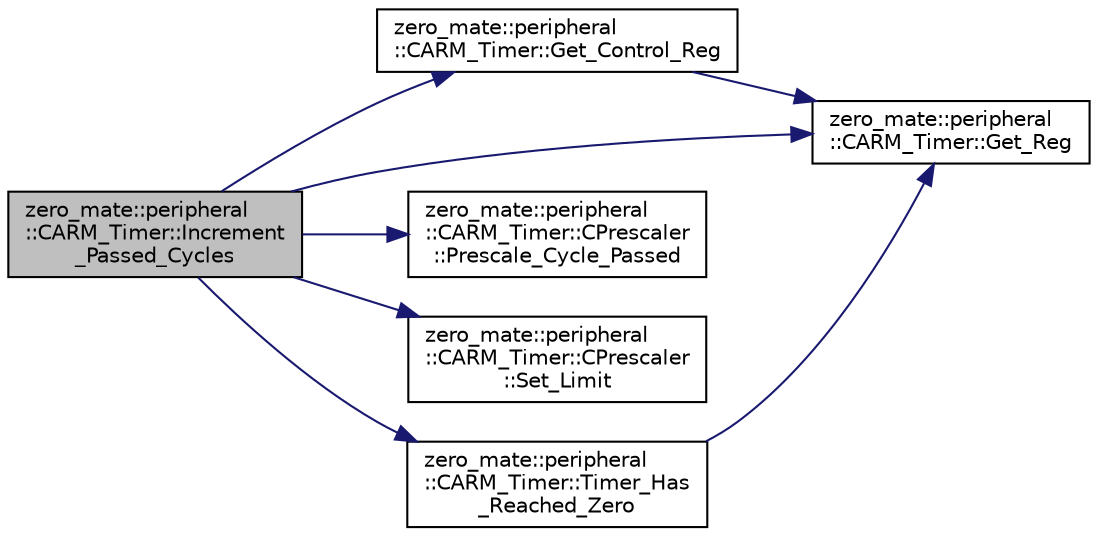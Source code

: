 digraph "zero_mate::peripheral::CARM_Timer::Increment_Passed_Cycles"
{
 // LATEX_PDF_SIZE
  bgcolor="transparent";
  edge [fontname="Helvetica",fontsize="10",labelfontname="Helvetica",labelfontsize="10"];
  node [fontname="Helvetica",fontsize="10",shape=record];
  rankdir="LR";
  Node1 [label="zero_mate::peripheral\l::CARM_Timer::Increment\l_Passed_Cycles",height=0.2,width=0.4,color="black", fillcolor="grey75", style="filled", fontcolor="black",tooltip=" "];
  Node1 -> Node2 [color="midnightblue",fontsize="10",style="solid",fontname="Helvetica"];
  Node2 [label="zero_mate::peripheral\l::CARM_Timer::Get_Control_Reg",height=0.2,width=0.4,color="black",URL="$classzero__mate_1_1peripheral_1_1CARM__Timer.html#a6f089d92275345a7f7a363c942bc8692",tooltip=" "];
  Node2 -> Node3 [color="midnightblue",fontsize="10",style="solid",fontname="Helvetica"];
  Node3 [label="zero_mate::peripheral\l::CARM_Timer::Get_Reg",height=0.2,width=0.4,color="black",URL="$classzero__mate_1_1peripheral_1_1CARM__Timer.html#a8aa88bde21b52e4ae5132f8e2a5fb73a",tooltip=" "];
  Node1 -> Node3 [color="midnightblue",fontsize="10",style="solid",fontname="Helvetica"];
  Node1 -> Node4 [color="midnightblue",fontsize="10",style="solid",fontname="Helvetica"];
  Node4 [label="zero_mate::peripheral\l::CARM_Timer::CPrescaler\l::Prescale_Cycle_Passed",height=0.2,width=0.4,color="black",URL="$classzero__mate_1_1peripheral_1_1CARM__Timer_1_1CPrescaler.html#a4e0c606ec657b298b2d5c6db851e9ecf",tooltip=" "];
  Node1 -> Node5 [color="midnightblue",fontsize="10",style="solid",fontname="Helvetica"];
  Node5 [label="zero_mate::peripheral\l::CARM_Timer::CPrescaler\l::Set_Limit",height=0.2,width=0.4,color="black",URL="$classzero__mate_1_1peripheral_1_1CARM__Timer_1_1CPrescaler.html#a781c1f391f64fd775d32b65dee2ba98d",tooltip=" "];
  Node1 -> Node6 [color="midnightblue",fontsize="10",style="solid",fontname="Helvetica"];
  Node6 [label="zero_mate::peripheral\l::CARM_Timer::Timer_Has\l_Reached_Zero",height=0.2,width=0.4,color="black",URL="$classzero__mate_1_1peripheral_1_1CARM__Timer.html#a9abc7d434c8ec8120e49e2add79e7346",tooltip=" "];
  Node6 -> Node3 [color="midnightblue",fontsize="10",style="solid",fontname="Helvetica"];
}
